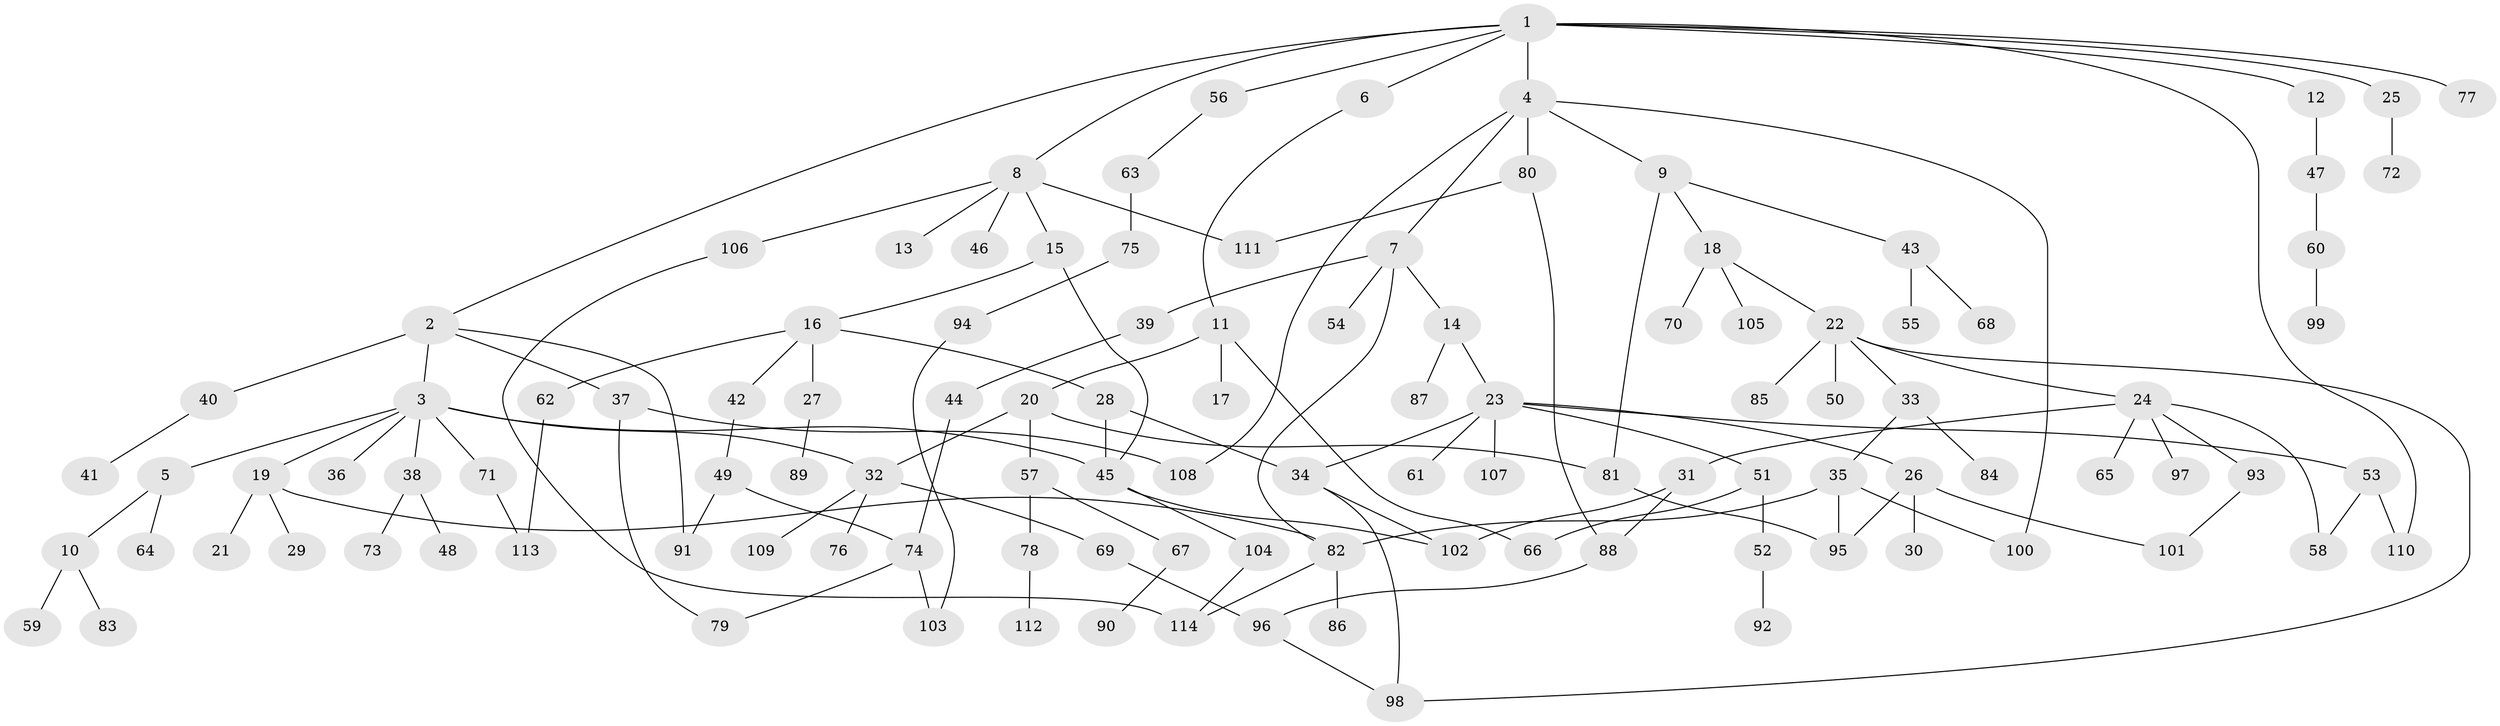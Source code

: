 // Generated by graph-tools (version 1.1) at 2025/42/03/09/25 04:42:11]
// undirected, 114 vertices, 142 edges
graph export_dot {
graph [start="1"]
  node [color=gray90,style=filled];
  1;
  2;
  3;
  4;
  5;
  6;
  7;
  8;
  9;
  10;
  11;
  12;
  13;
  14;
  15;
  16;
  17;
  18;
  19;
  20;
  21;
  22;
  23;
  24;
  25;
  26;
  27;
  28;
  29;
  30;
  31;
  32;
  33;
  34;
  35;
  36;
  37;
  38;
  39;
  40;
  41;
  42;
  43;
  44;
  45;
  46;
  47;
  48;
  49;
  50;
  51;
  52;
  53;
  54;
  55;
  56;
  57;
  58;
  59;
  60;
  61;
  62;
  63;
  64;
  65;
  66;
  67;
  68;
  69;
  70;
  71;
  72;
  73;
  74;
  75;
  76;
  77;
  78;
  79;
  80;
  81;
  82;
  83;
  84;
  85;
  86;
  87;
  88;
  89;
  90;
  91;
  92;
  93;
  94;
  95;
  96;
  97;
  98;
  99;
  100;
  101;
  102;
  103;
  104;
  105;
  106;
  107;
  108;
  109;
  110;
  111;
  112;
  113;
  114;
  1 -- 2;
  1 -- 4;
  1 -- 6;
  1 -- 8;
  1 -- 12;
  1 -- 25;
  1 -- 56;
  1 -- 77;
  1 -- 110;
  2 -- 3;
  2 -- 37;
  2 -- 40;
  2 -- 91;
  3 -- 5;
  3 -- 19;
  3 -- 32;
  3 -- 36;
  3 -- 38;
  3 -- 71;
  3 -- 45;
  4 -- 7;
  4 -- 9;
  4 -- 80;
  4 -- 108;
  4 -- 100;
  5 -- 10;
  5 -- 64;
  6 -- 11;
  7 -- 14;
  7 -- 39;
  7 -- 54;
  7 -- 82;
  8 -- 13;
  8 -- 15;
  8 -- 46;
  8 -- 106;
  8 -- 111;
  9 -- 18;
  9 -- 43;
  9 -- 81;
  10 -- 59;
  10 -- 83;
  11 -- 17;
  11 -- 20;
  11 -- 66;
  12 -- 47;
  14 -- 23;
  14 -- 87;
  15 -- 16;
  15 -- 45;
  16 -- 27;
  16 -- 28;
  16 -- 42;
  16 -- 62;
  18 -- 22;
  18 -- 70;
  18 -- 105;
  19 -- 21;
  19 -- 29;
  19 -- 82;
  20 -- 57;
  20 -- 81;
  20 -- 32;
  22 -- 24;
  22 -- 33;
  22 -- 50;
  22 -- 85;
  22 -- 98;
  23 -- 26;
  23 -- 51;
  23 -- 53;
  23 -- 61;
  23 -- 107;
  23 -- 34;
  24 -- 31;
  24 -- 65;
  24 -- 93;
  24 -- 97;
  24 -- 58;
  25 -- 72;
  26 -- 30;
  26 -- 95;
  26 -- 101;
  27 -- 89;
  28 -- 34;
  28 -- 45;
  31 -- 88;
  31 -- 102;
  32 -- 69;
  32 -- 76;
  32 -- 109;
  33 -- 35;
  33 -- 84;
  34 -- 102;
  34 -- 98;
  35 -- 82;
  35 -- 100;
  35 -- 95;
  37 -- 79;
  37 -- 108;
  38 -- 48;
  38 -- 73;
  39 -- 44;
  40 -- 41;
  42 -- 49;
  43 -- 55;
  43 -- 68;
  44 -- 74;
  45 -- 104;
  45 -- 102;
  47 -- 60;
  49 -- 74;
  49 -- 91;
  51 -- 52;
  51 -- 66;
  52 -- 92;
  53 -- 58;
  53 -- 110;
  56 -- 63;
  57 -- 67;
  57 -- 78;
  60 -- 99;
  62 -- 113;
  63 -- 75;
  67 -- 90;
  69 -- 96;
  71 -- 113;
  74 -- 103;
  74 -- 79;
  75 -- 94;
  78 -- 112;
  80 -- 111;
  80 -- 88;
  81 -- 95;
  82 -- 86;
  82 -- 114;
  88 -- 96;
  93 -- 101;
  94 -- 103;
  96 -- 98;
  104 -- 114;
  106 -- 114;
}

